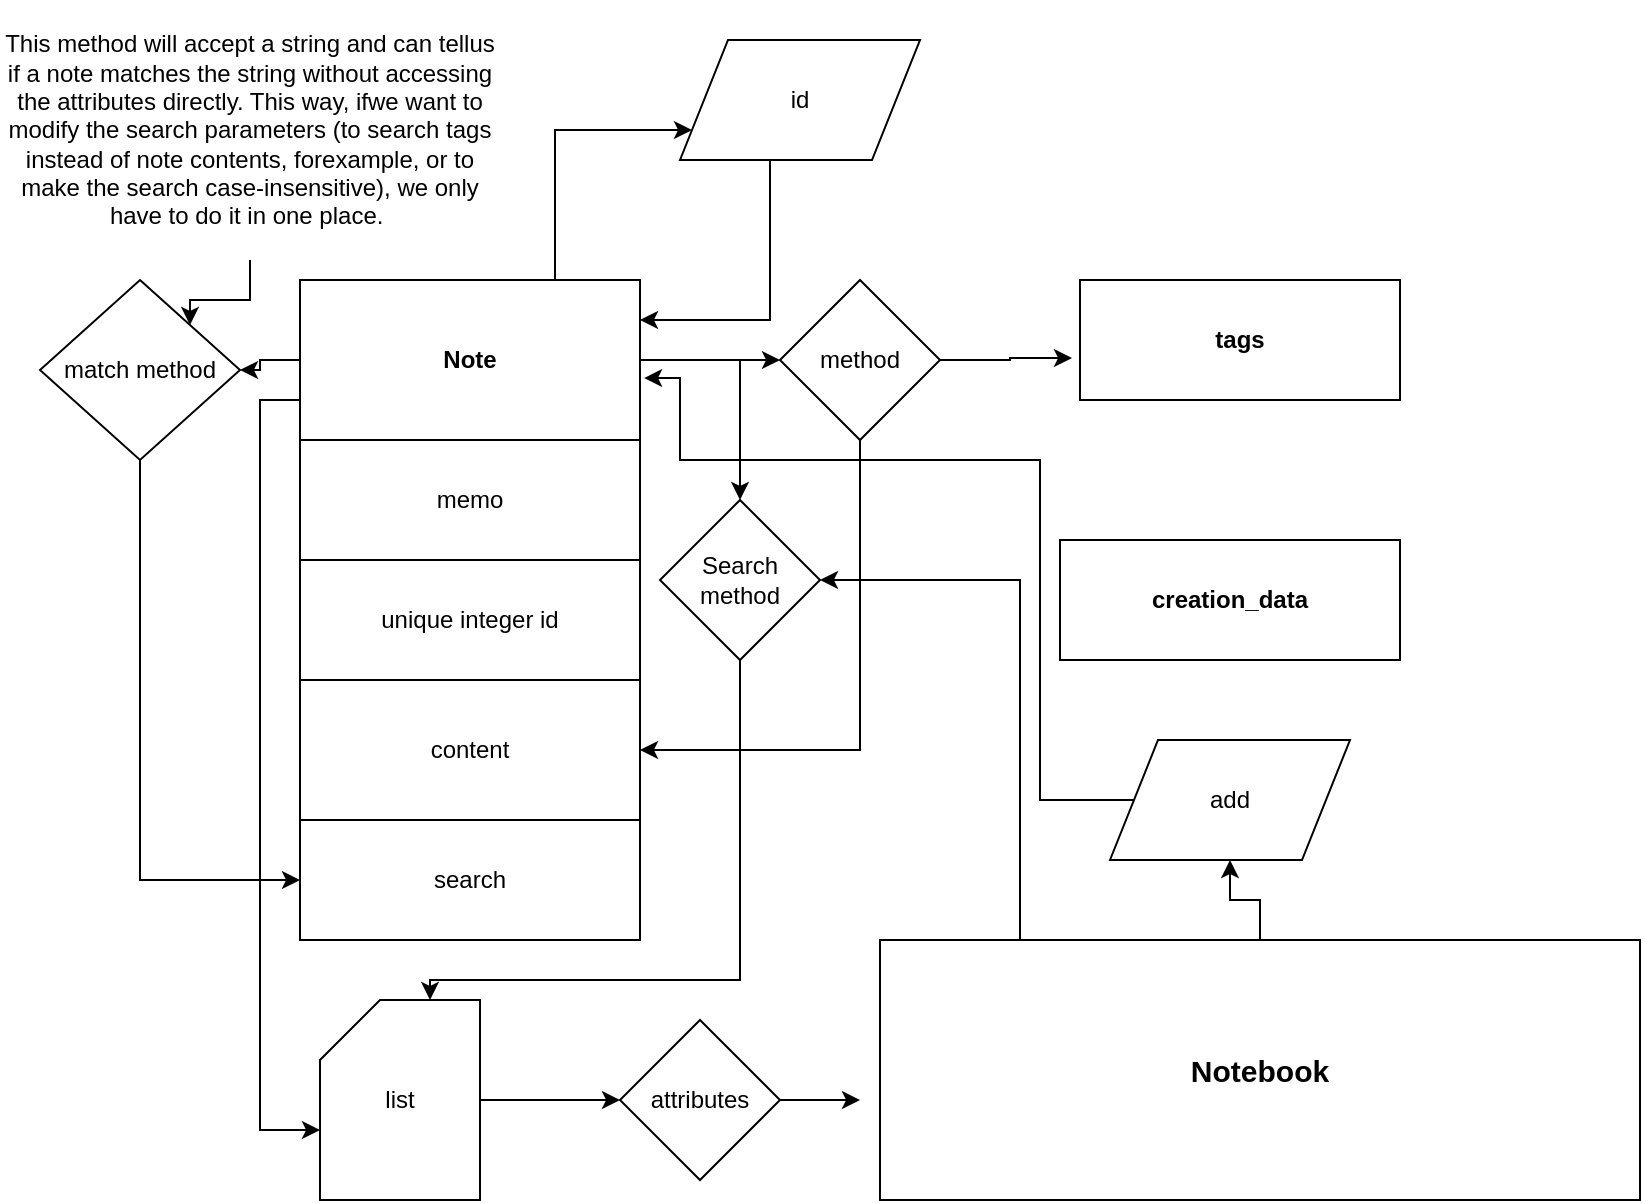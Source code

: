<mxfile version="10.8.9" type="github"><diagram id="dq0dMCR2mZYXKTviqmT9" name="Page-1"><mxGraphModel dx="918" dy="515" grid="1" gridSize="10" guides="1" tooltips="1" connect="1" arrows="1" fold="1" page="1" pageScale="1" pageWidth="850" pageHeight="1100" math="0" shadow="0"><root><mxCell id="0"/><mxCell id="1" parent="0"/><mxCell id="bLk_2_MreS8ZqErxpLec-11" style="edgeStyle=orthogonalEdgeStyle;rounded=0;orthogonalLoop=1;jettySize=auto;html=1;entryX=0;entryY=0.5;entryDx=0;entryDy=0;" parent="1" source="bLk_2_MreS8ZqErxpLec-2" target="bLk_2_MreS8ZqErxpLec-8" edge="1"><mxGeometry relative="1" as="geometry"/></mxCell><mxCell id="bLk_2_MreS8ZqErxpLec-13" style="edgeStyle=orthogonalEdgeStyle;rounded=0;orthogonalLoop=1;jettySize=auto;html=1;entryX=1;entryY=0.5;entryDx=0;entryDy=0;" parent="1" source="bLk_2_MreS8ZqErxpLec-2" target="bLk_2_MreS8ZqErxpLec-12" edge="1"><mxGeometry relative="1" as="geometry"/></mxCell><mxCell id="bLk_2_MreS8ZqErxpLec-24" style="edgeStyle=orthogonalEdgeStyle;rounded=0;orthogonalLoop=1;jettySize=auto;html=1;entryX=0;entryY=0;entryDx=0;entryDy=65;entryPerimeter=0;exitX=0;exitY=0.75;exitDx=0;exitDy=0;" parent="1" source="bLk_2_MreS8ZqErxpLec-2" target="bLk_2_MreS8ZqErxpLec-19" edge="1"><mxGeometry relative="1" as="geometry"><Array as="points"><mxPoint x="130" y="200"/><mxPoint x="130" y="565"/></Array></mxGeometry></mxCell><mxCell id="bLk_2_MreS8ZqErxpLec-27" style="edgeStyle=orthogonalEdgeStyle;rounded=0;orthogonalLoop=1;jettySize=auto;html=1;entryX=0.5;entryY=0;entryDx=0;entryDy=0;" parent="1" source="bLk_2_MreS8ZqErxpLec-2" target="bLk_2_MreS8ZqErxpLec-25" edge="1"><mxGeometry relative="1" as="geometry"/></mxCell><mxCell id="bLk_2_MreS8ZqErxpLec-2" value="&lt;b&gt;Note&lt;/b&gt;" style="rounded=0;whiteSpace=wrap;html=1;" parent="1" vertex="1"><mxGeometry x="150" y="140" width="170" height="80" as="geometry"/></mxCell><mxCell id="bLk_2_MreS8ZqErxpLec-3" value="memo" style="rounded=0;whiteSpace=wrap;html=1;" parent="1" vertex="1"><mxGeometry x="150" y="220" width="170" height="60" as="geometry"/></mxCell><mxCell id="bLk_2_MreS8ZqErxpLec-4" value="&lt;b&gt;tags&lt;/b&gt;" style="rounded=0;whiteSpace=wrap;html=1;" parent="1" vertex="1"><mxGeometry x="540" y="140" width="160" height="60" as="geometry"/></mxCell><mxCell id="bLk_2_MreS8ZqErxpLec-5" value="&lt;b&gt;creation_data&lt;/b&gt;" style="rounded=0;whiteSpace=wrap;html=1;" parent="1" vertex="1"><mxGeometry x="530" y="270" width="170" height="60" as="geometry"/></mxCell><mxCell id="bLk_2_MreS8ZqErxpLec-6" value="unique integer id" style="rounded=0;whiteSpace=wrap;html=1;" parent="1" vertex="1"><mxGeometry x="150" y="280" width="170" height="60" as="geometry"/></mxCell><mxCell id="bLk_2_MreS8ZqErxpLec-7" value="content" style="rounded=0;whiteSpace=wrap;html=1;" parent="1" vertex="1"><mxGeometry x="150" y="340" width="170" height="70" as="geometry"/></mxCell><mxCell id="bLk_2_MreS8ZqErxpLec-9" style="edgeStyle=orthogonalEdgeStyle;rounded=0;orthogonalLoop=1;jettySize=auto;html=1;entryX=-0.025;entryY=0.65;entryDx=0;entryDy=0;entryPerimeter=0;" parent="1" source="bLk_2_MreS8ZqErxpLec-8" target="bLk_2_MreS8ZqErxpLec-4" edge="1"><mxGeometry relative="1" as="geometry"/></mxCell><mxCell id="bLk_2_MreS8ZqErxpLec-10" style="edgeStyle=orthogonalEdgeStyle;rounded=0;orthogonalLoop=1;jettySize=auto;html=1;entryX=1;entryY=0.5;entryDx=0;entryDy=0;" parent="1" source="bLk_2_MreS8ZqErxpLec-8" target="bLk_2_MreS8ZqErxpLec-7" edge="1"><mxGeometry relative="1" as="geometry"><mxPoint x="430" y="380" as="targetPoint"/><Array as="points"><mxPoint x="430" y="375"/></Array></mxGeometry></mxCell><mxCell id="bLk_2_MreS8ZqErxpLec-8" value="method" style="rhombus;whiteSpace=wrap;html=1;" parent="1" vertex="1"><mxGeometry x="390" y="140" width="80" height="80" as="geometry"/></mxCell><mxCell id="bLk_2_MreS8ZqErxpLec-15" style="edgeStyle=orthogonalEdgeStyle;rounded=0;orthogonalLoop=1;jettySize=auto;html=1;entryX=0;entryY=0.5;entryDx=0;entryDy=0;" parent="1" source="bLk_2_MreS8ZqErxpLec-12" target="bLk_2_MreS8ZqErxpLec-14" edge="1"><mxGeometry relative="1" as="geometry"><Array as="points"><mxPoint x="70" y="440"/></Array></mxGeometry></mxCell><mxCell id="bLk_2_MreS8ZqErxpLec-12" value="match method" style="rhombus;whiteSpace=wrap;html=1;" parent="1" vertex="1"><mxGeometry x="20" y="140" width="100" height="90" as="geometry"/></mxCell><mxCell id="bLk_2_MreS8ZqErxpLec-14" value="search" style="rounded=0;whiteSpace=wrap;html=1;" parent="1" vertex="1"><mxGeometry x="150" y="410" width="170" height="60" as="geometry"/></mxCell><mxCell id="bLk_2_MreS8ZqErxpLec-17" style="edgeStyle=orthogonalEdgeStyle;rounded=0;orthogonalLoop=1;jettySize=auto;html=1;entryX=1;entryY=0;entryDx=0;entryDy=0;" parent="1" source="bLk_2_MreS8ZqErxpLec-16" target="bLk_2_MreS8ZqErxpLec-12" edge="1"><mxGeometry relative="1" as="geometry"/></mxCell><mxCell id="DgYuVq-p8pwASFshrAEi-9" value="" style="edgeStyle=orthogonalEdgeStyle;rounded=0;orthogonalLoop=1;jettySize=auto;html=1;exitX=0.75;exitY=0;exitDx=0;exitDy=0;" edge="1" parent="1" source="bLk_2_MreS8ZqErxpLec-2" target="DgYuVq-p8pwASFshrAEi-4"><mxGeometry relative="1" as="geometry"><mxPoint x="280" y="90" as="sourcePoint"/><Array as="points"><mxPoint x="278" y="65"/></Array></mxGeometry></mxCell><mxCell id="bLk_2_MreS8ZqErxpLec-16" value="&lt;div title=&quot;Page 73&quot;&gt;&lt;div&gt;&lt;div&gt;&lt;p&gt;&lt;span&gt;This method will accept a string and can tellus if a note matches the string without accessing the attributes directly. This way, ifwe want to modify the search parameters (to search tags instead of note contents, forexample, or to make the search case-insensitive), we only have to do it in one place.&amp;nbsp;&lt;/span&gt;&lt;/p&gt;&lt;/div&gt;&lt;/div&gt;&lt;/div&gt;" style="text;html=1;strokeColor=none;fillColor=none;align=center;verticalAlign=middle;whiteSpace=wrap;rounded=0;" parent="1" vertex="1"><mxGeometry width="250" height="130" as="geometry"/></mxCell><mxCell id="bLk_2_MreS8ZqErxpLec-26" style="edgeStyle=orthogonalEdgeStyle;rounded=0;orthogonalLoop=1;jettySize=auto;html=1;entryX=1;entryY=0.5;entryDx=0;entryDy=0;exitX=0.25;exitY=0;exitDx=0;exitDy=0;" parent="1" source="bLk_2_MreS8ZqErxpLec-18" target="bLk_2_MreS8ZqErxpLec-25" edge="1"><mxGeometry relative="1" as="geometry"><Array as="points"><mxPoint x="510" y="470"/><mxPoint x="510" y="290"/></Array></mxGeometry></mxCell><mxCell id="DgYuVq-p8pwASFshrAEi-2" style="edgeStyle=orthogonalEdgeStyle;rounded=0;orthogonalLoop=1;jettySize=auto;html=1;entryX=0.5;entryY=1;entryDx=0;entryDy=0;" edge="1" parent="1" source="bLk_2_MreS8ZqErxpLec-18" target="DgYuVq-p8pwASFshrAEi-1"><mxGeometry relative="1" as="geometry"/></mxCell><mxCell id="bLk_2_MreS8ZqErxpLec-18" value="&lt;font style=&quot;font-size: 15px&quot;&gt;&lt;b&gt;Notebook&lt;/b&gt;&lt;/font&gt;" style="rounded=0;whiteSpace=wrap;html=1;" parent="1" vertex="1"><mxGeometry x="440" y="470" width="380" height="130" as="geometry"/></mxCell><mxCell id="bLk_2_MreS8ZqErxpLec-22" style="edgeStyle=orthogonalEdgeStyle;rounded=0;orthogonalLoop=1;jettySize=auto;html=1;entryX=0;entryY=0.5;entryDx=0;entryDy=0;" parent="1" source="bLk_2_MreS8ZqErxpLec-19" target="bLk_2_MreS8ZqErxpLec-21" edge="1"><mxGeometry relative="1" as="geometry"/></mxCell><mxCell id="bLk_2_MreS8ZqErxpLec-19" value="list" style="shape=card;whiteSpace=wrap;html=1;" parent="1" vertex="1"><mxGeometry x="160" y="500" width="80" height="100" as="geometry"/></mxCell><mxCell id="bLk_2_MreS8ZqErxpLec-23" style="edgeStyle=orthogonalEdgeStyle;rounded=0;orthogonalLoop=1;jettySize=auto;html=1;" parent="1" source="bLk_2_MreS8ZqErxpLec-21" edge="1"><mxGeometry relative="1" as="geometry"><mxPoint x="430" y="550" as="targetPoint"/></mxGeometry></mxCell><mxCell id="bLk_2_MreS8ZqErxpLec-21" value="attributes" style="rhombus;whiteSpace=wrap;html=1;" parent="1" vertex="1"><mxGeometry x="310" y="510" width="80" height="80" as="geometry"/></mxCell><mxCell id="bLk_2_MreS8ZqErxpLec-29" style="edgeStyle=orthogonalEdgeStyle;rounded=0;orthogonalLoop=1;jettySize=auto;html=1;entryX=0;entryY=0;entryDx=55;entryDy=0;entryPerimeter=0;exitX=0.5;exitY=1;exitDx=0;exitDy=0;" parent="1" source="bLk_2_MreS8ZqErxpLec-25" target="bLk_2_MreS8ZqErxpLec-19" edge="1"><mxGeometry relative="1" as="geometry"><Array as="points"><mxPoint x="370" y="490"/><mxPoint x="215" y="490"/></Array></mxGeometry></mxCell><mxCell id="bLk_2_MreS8ZqErxpLec-25" value="Search method" style="rhombus;whiteSpace=wrap;html=1;" parent="1" vertex="1"><mxGeometry x="330" y="250" width="80" height="80" as="geometry"/></mxCell><mxCell id="DgYuVq-p8pwASFshrAEi-3" style="edgeStyle=orthogonalEdgeStyle;rounded=0;orthogonalLoop=1;jettySize=auto;html=1;entryX=1.012;entryY=0.613;entryDx=0;entryDy=0;entryPerimeter=0;" edge="1" parent="1" source="DgYuVq-p8pwASFshrAEi-1" target="bLk_2_MreS8ZqErxpLec-2"><mxGeometry relative="1" as="geometry"><Array as="points"><mxPoint x="520" y="400"/><mxPoint x="520" y="230"/><mxPoint x="340" y="230"/><mxPoint x="340" y="189"/></Array></mxGeometry></mxCell><mxCell id="DgYuVq-p8pwASFshrAEi-1" value="add" style="shape=parallelogram;perimeter=parallelogramPerimeter;whiteSpace=wrap;html=1;" vertex="1" parent="1"><mxGeometry x="555" y="370" width="120" height="60" as="geometry"/></mxCell><mxCell id="DgYuVq-p8pwASFshrAEi-8" style="edgeStyle=orthogonalEdgeStyle;rounded=0;orthogonalLoop=1;jettySize=auto;html=1;entryX=1;entryY=0.25;entryDx=0;entryDy=0;exitX=0.375;exitY=1;exitDx=0;exitDy=0;exitPerimeter=0;" edge="1" parent="1" source="DgYuVq-p8pwASFshrAEi-4" target="bLk_2_MreS8ZqErxpLec-2"><mxGeometry relative="1" as="geometry"/></mxCell><mxCell id="DgYuVq-p8pwASFshrAEi-4" value="id" style="shape=parallelogram;perimeter=parallelogramPerimeter;whiteSpace=wrap;html=1;" vertex="1" parent="1"><mxGeometry x="340" y="20" width="120" height="60" as="geometry"/></mxCell></root></mxGraphModel></diagram></mxfile>